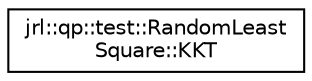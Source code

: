 digraph "Graphical Class Hierarchy"
{
 // LATEX_PDF_SIZE
  edge [fontname="Helvetica",fontsize="10",labelfontname="Helvetica",labelfontsize="10"];
  node [fontname="Helvetica",fontsize="10",shape=record];
  rankdir="LR";
  Node0 [label="jrl::qp::test::RandomLeast\lSquare::KKT",height=0.2,width=0.4,color="black", fillcolor="white", style="filled",URL="$structjrl_1_1qp_1_1test_1_1RandomLeastSquare_1_1KKT.html",tooltip=" "];
}
